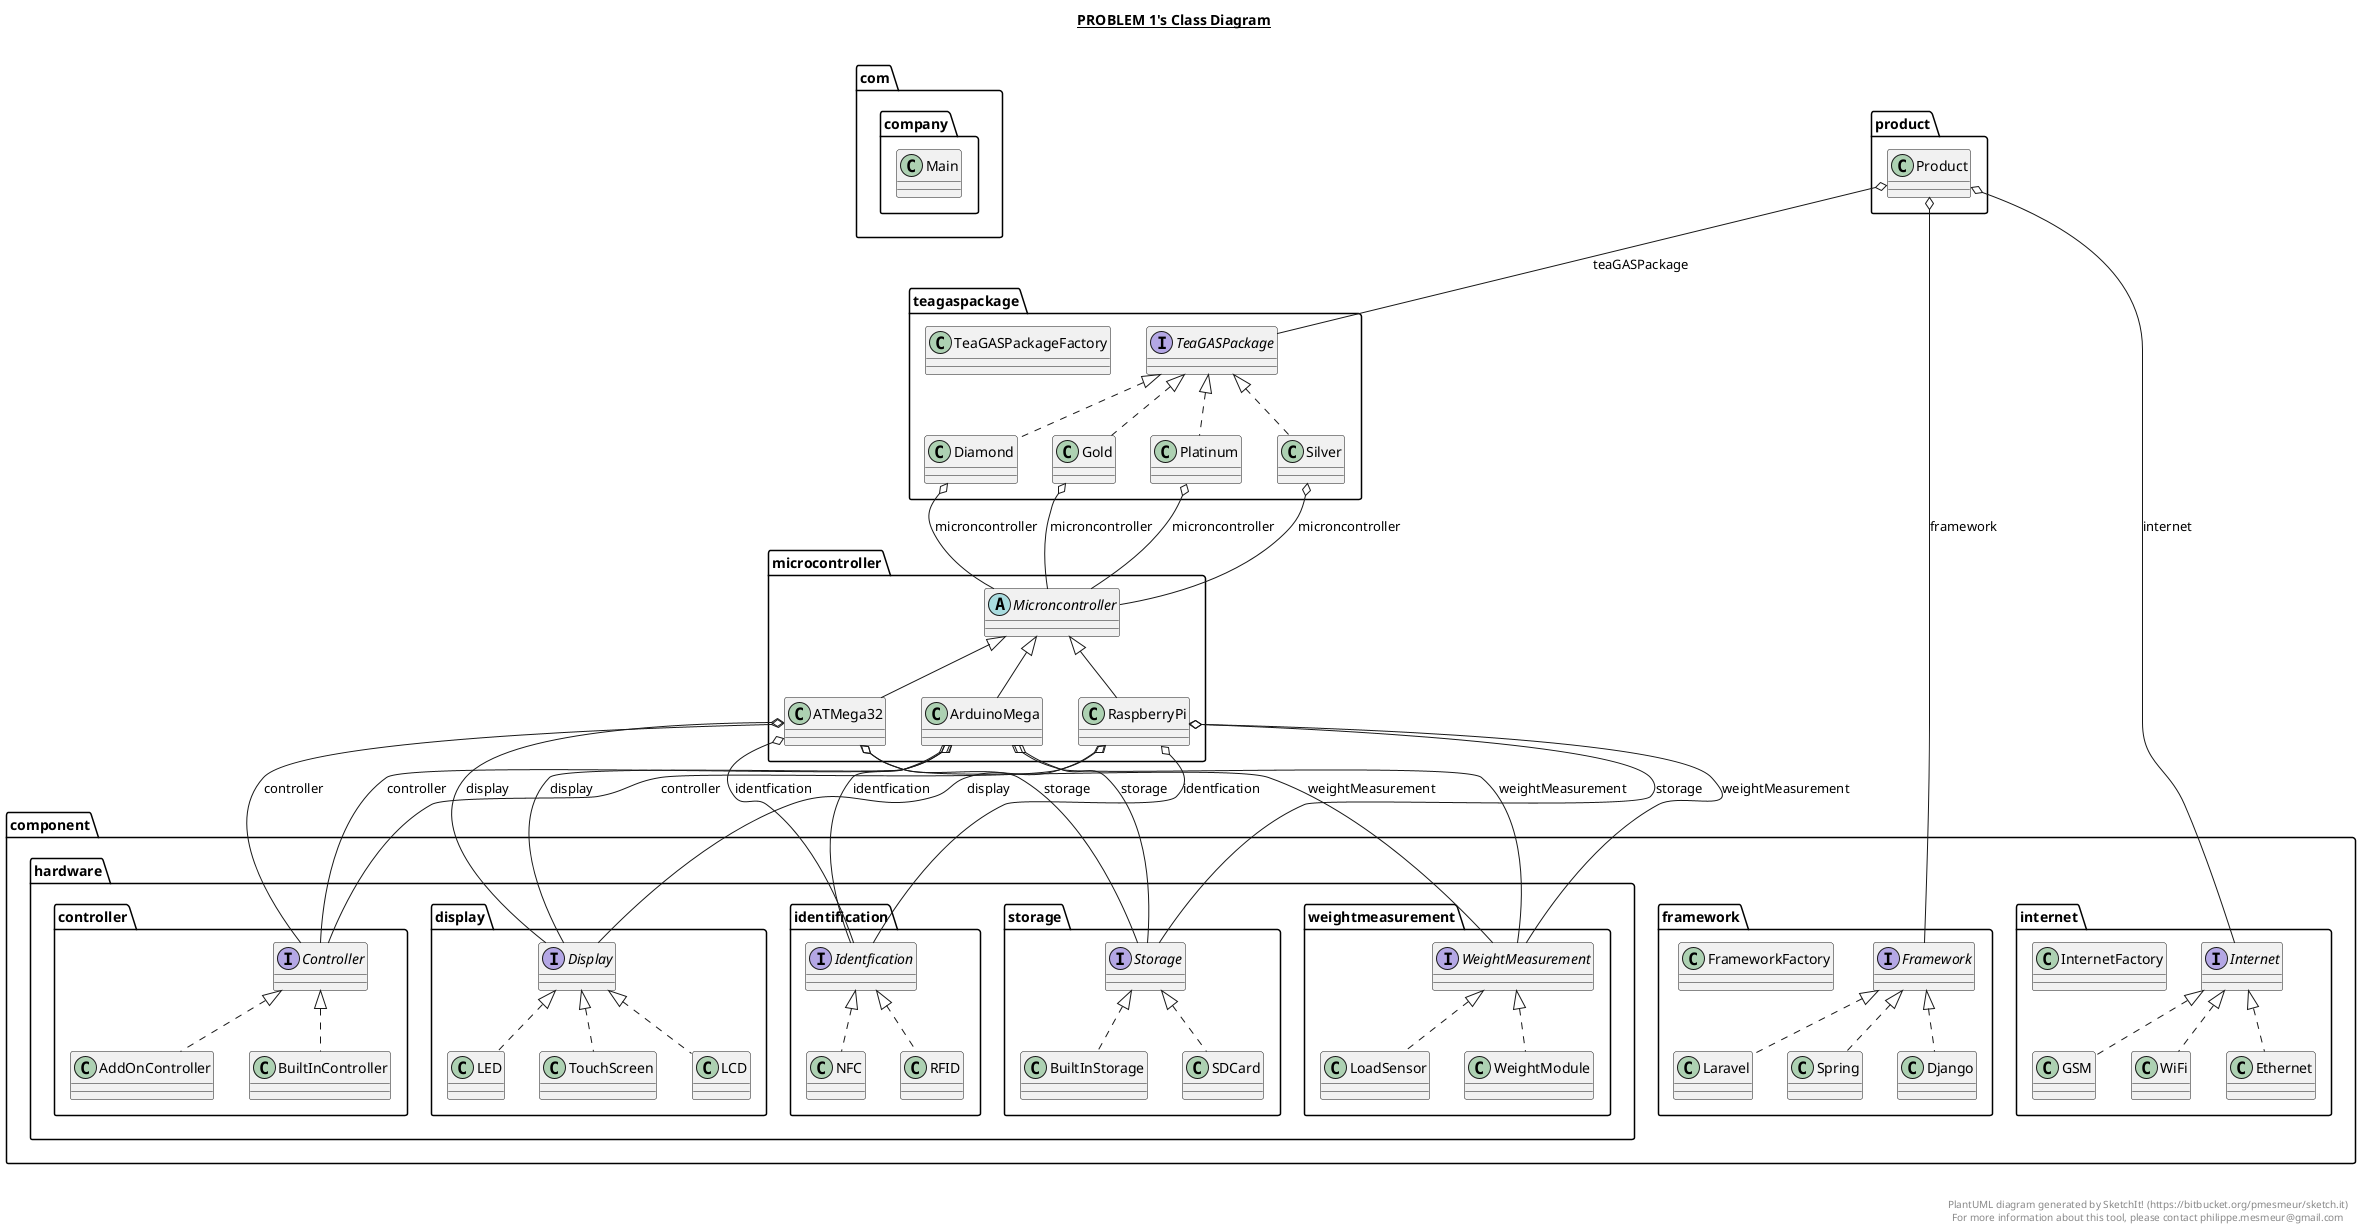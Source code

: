 @startuml

title __PROBLEM 1's Class Diagram__\n

  namespace com.company {
    class com.company.Main {
    }
  }
  

  namespace component.framework {
    class component.framework.Django {
    }
  }
  

  namespace component.framework {
    interface component.framework.Framework {
    }
  }
  

  namespace component.framework {
    class component.framework.FrameworkFactory {
    }
  }
  

  namespace component.framework {
    class component.framework.Laravel {
    }
  }
  

  namespace component.framework {
    class component.framework.Spring {
    }
  }
  

  namespace component.hardware.controller {
    class component.hardware.controller.AddOnController {
    }
  }
  

  namespace component.hardware.controller {
    class component.hardware.controller.BuiltInController {
    }
  }
  

  namespace component.hardware.controller {
    interface component.hardware.controller.Controller {
    }
  }
  

  namespace component.hardware.display {
    interface component.hardware.display.Display {
    }
  }
  

  namespace component.hardware.display {
    class component.hardware.display.LCD {
    }
  }
  

  namespace component.hardware.display {
    class component.hardware.display.LED {
    }
  }
  

  namespace component.hardware.display {
    class component.hardware.display.TouchScreen {
    }
  }
  

  namespace component.hardware.identification {
    interface component.hardware.identification.Identfication {
    }
  }
  

  namespace component.hardware.identification {
    class component.hardware.identification.NFC {
    }
  }
  

  namespace component.hardware.identification {
    class component.hardware.identification.RFID {
    }
  }
  

  namespace component.hardware.storage {
    class component.hardware.storage.BuiltInStorage {
    }
  }
  

  namespace component.hardware.storage {
    class component.hardware.storage.SDCard {
    }
  }
  

  namespace component.hardware.storage {
    interface component.hardware.storage.Storage {
    }
  }
  

  namespace component.hardware.weightmeasurement {
    class component.hardware.weightmeasurement.LoadSensor {
    }
  }
  

  namespace component.hardware.weightmeasurement {
    interface component.hardware.weightmeasurement.WeightMeasurement {
    }
  }
  

  namespace component.hardware.weightmeasurement {
    class component.hardware.weightmeasurement.WeightModule {
    }
  }
  

  namespace component.internet {
    class component.internet.Ethernet {
    }
  }
  

  namespace component.internet {
    class component.internet.GSM {
    }
  }
  

  namespace component.internet {
    interface component.internet.Internet {
    }
  }
  

  namespace component.internet {
    class component.internet.InternetFactory {
    }
  }
  

  namespace component.internet {
    class component.internet.WiFi {
    }
  }
  

  namespace microcontroller {
    class microcontroller.ATMega32 {
    }
  }
  

  namespace microcontroller {
    class microcontroller.ArduinoMega {
    }
  }
  

  namespace microcontroller {
    abstract class microcontroller.Microncontroller {
    }
  }
  

  namespace microcontroller {
    class microcontroller.RaspberryPi {
    }
  }
  

  namespace product {
    class product.Product {
    }
  }
  

  namespace teagaspackage {
    class teagaspackage.Diamond {
    }
  }
  

  namespace teagaspackage {
    class teagaspackage.Gold {
    }
  }
  

  namespace teagaspackage {
    class teagaspackage.Platinum {
    }
  }
  

  namespace teagaspackage {
    class teagaspackage.Silver {
    }
  }
  

  namespace teagaspackage {
    interface teagaspackage.TeaGASPackage {
    }
  }
  

  namespace teagaspackage {
    class teagaspackage.TeaGASPackageFactory {
    }
  }
  

  component.framework.Django .up.|> component.framework.Framework
  component.framework.Laravel .up.|> component.framework.Framework
  component.framework.Spring .up.|> component.framework.Framework
  component.hardware.controller.AddOnController .up.|> component.hardware.controller.Controller
  component.hardware.controller.BuiltInController .up.|> component.hardware.controller.Controller
  component.hardware.display.LCD .up.|> component.hardware.display.Display
  component.hardware.display.LED .up.|> component.hardware.display.Display
  component.hardware.display.TouchScreen .up.|> component.hardware.display.Display
  component.hardware.identification.NFC .up.|> component.hardware.identification.Identfication
  component.hardware.identification.RFID .up.|> component.hardware.identification.Identfication
  component.hardware.storage.BuiltInStorage .up.|> component.hardware.storage.Storage
  component.hardware.storage.SDCard .up.|> component.hardware.storage.Storage
  component.hardware.weightmeasurement.LoadSensor .up.|> component.hardware.weightmeasurement.WeightMeasurement
  component.hardware.weightmeasurement.WeightModule .up.|> component.hardware.weightmeasurement.WeightMeasurement
  component.internet.Ethernet .up.|> component.internet.Internet
  component.internet.GSM .up.|> component.internet.Internet
  component.internet.WiFi .up.|> component.internet.Internet
  microcontroller.ATMega32 -up-|> microcontroller.Microncontroller
  microcontroller.ATMega32 o-- component.hardware.controller.Controller : controller
  microcontroller.ATMega32 o-- component.hardware.display.Display : display
  microcontroller.ATMega32 o-- component.hardware.identification.Identfication : identfication
  microcontroller.ATMega32 o-- component.hardware.storage.Storage : storage
  microcontroller.ATMega32 o-- component.hardware.weightmeasurement.WeightMeasurement : weightMeasurement
  microcontroller.ArduinoMega -up-|> microcontroller.Microncontroller
  microcontroller.ArduinoMega o-- component.hardware.controller.Controller : controller
  microcontroller.ArduinoMega o-- component.hardware.display.Display : display
  microcontroller.ArduinoMega o-- component.hardware.identification.Identfication : identfication
  microcontroller.ArduinoMega o-- component.hardware.storage.Storage : storage
  microcontroller.ArduinoMega o-- component.hardware.weightmeasurement.WeightMeasurement : weightMeasurement
  microcontroller.RaspberryPi -up-|> microcontroller.Microncontroller
  microcontroller.RaspberryPi o-- component.hardware.controller.Controller : controller
  microcontroller.RaspberryPi o-- component.hardware.display.Display : display
  microcontroller.RaspberryPi o-- component.hardware.identification.Identfication : identfication
  microcontroller.RaspberryPi o-- component.hardware.storage.Storage : storage
  microcontroller.RaspberryPi o-- component.hardware.weightmeasurement.WeightMeasurement : weightMeasurement
  product.Product o-- component.framework.Framework : framework
  product.Product o-- component.internet.Internet : internet
  product.Product o-- teagaspackage.TeaGASPackage : teaGASPackage
  teagaspackage.Diamond .up.|> teagaspackage.TeaGASPackage
  teagaspackage.Diamond o-- microcontroller.Microncontroller : microncontroller
  teagaspackage.Gold .up.|> teagaspackage.TeaGASPackage
  teagaspackage.Gold o-- microcontroller.Microncontroller : microncontroller
  teagaspackage.Platinum .up.|> teagaspackage.TeaGASPackage
  teagaspackage.Platinum o-- microcontroller.Microncontroller : microncontroller
  teagaspackage.Silver .up.|> teagaspackage.TeaGASPackage
  teagaspackage.Silver o-- microcontroller.Microncontroller : microncontroller


right footer


PlantUML diagram generated by SketchIt! (https://bitbucket.org/pmesmeur/sketch.it)
For more information about this tool, please contact philippe.mesmeur@gmail.com
endfooter

@enduml
